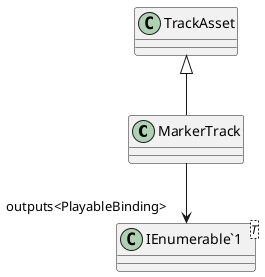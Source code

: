 @startuml
class MarkerTrack {
}
class "IEnumerable`1"<T> {
}
TrackAsset <|-- MarkerTrack
MarkerTrack --> "outputs<PlayableBinding>" "IEnumerable`1"
@enduml
